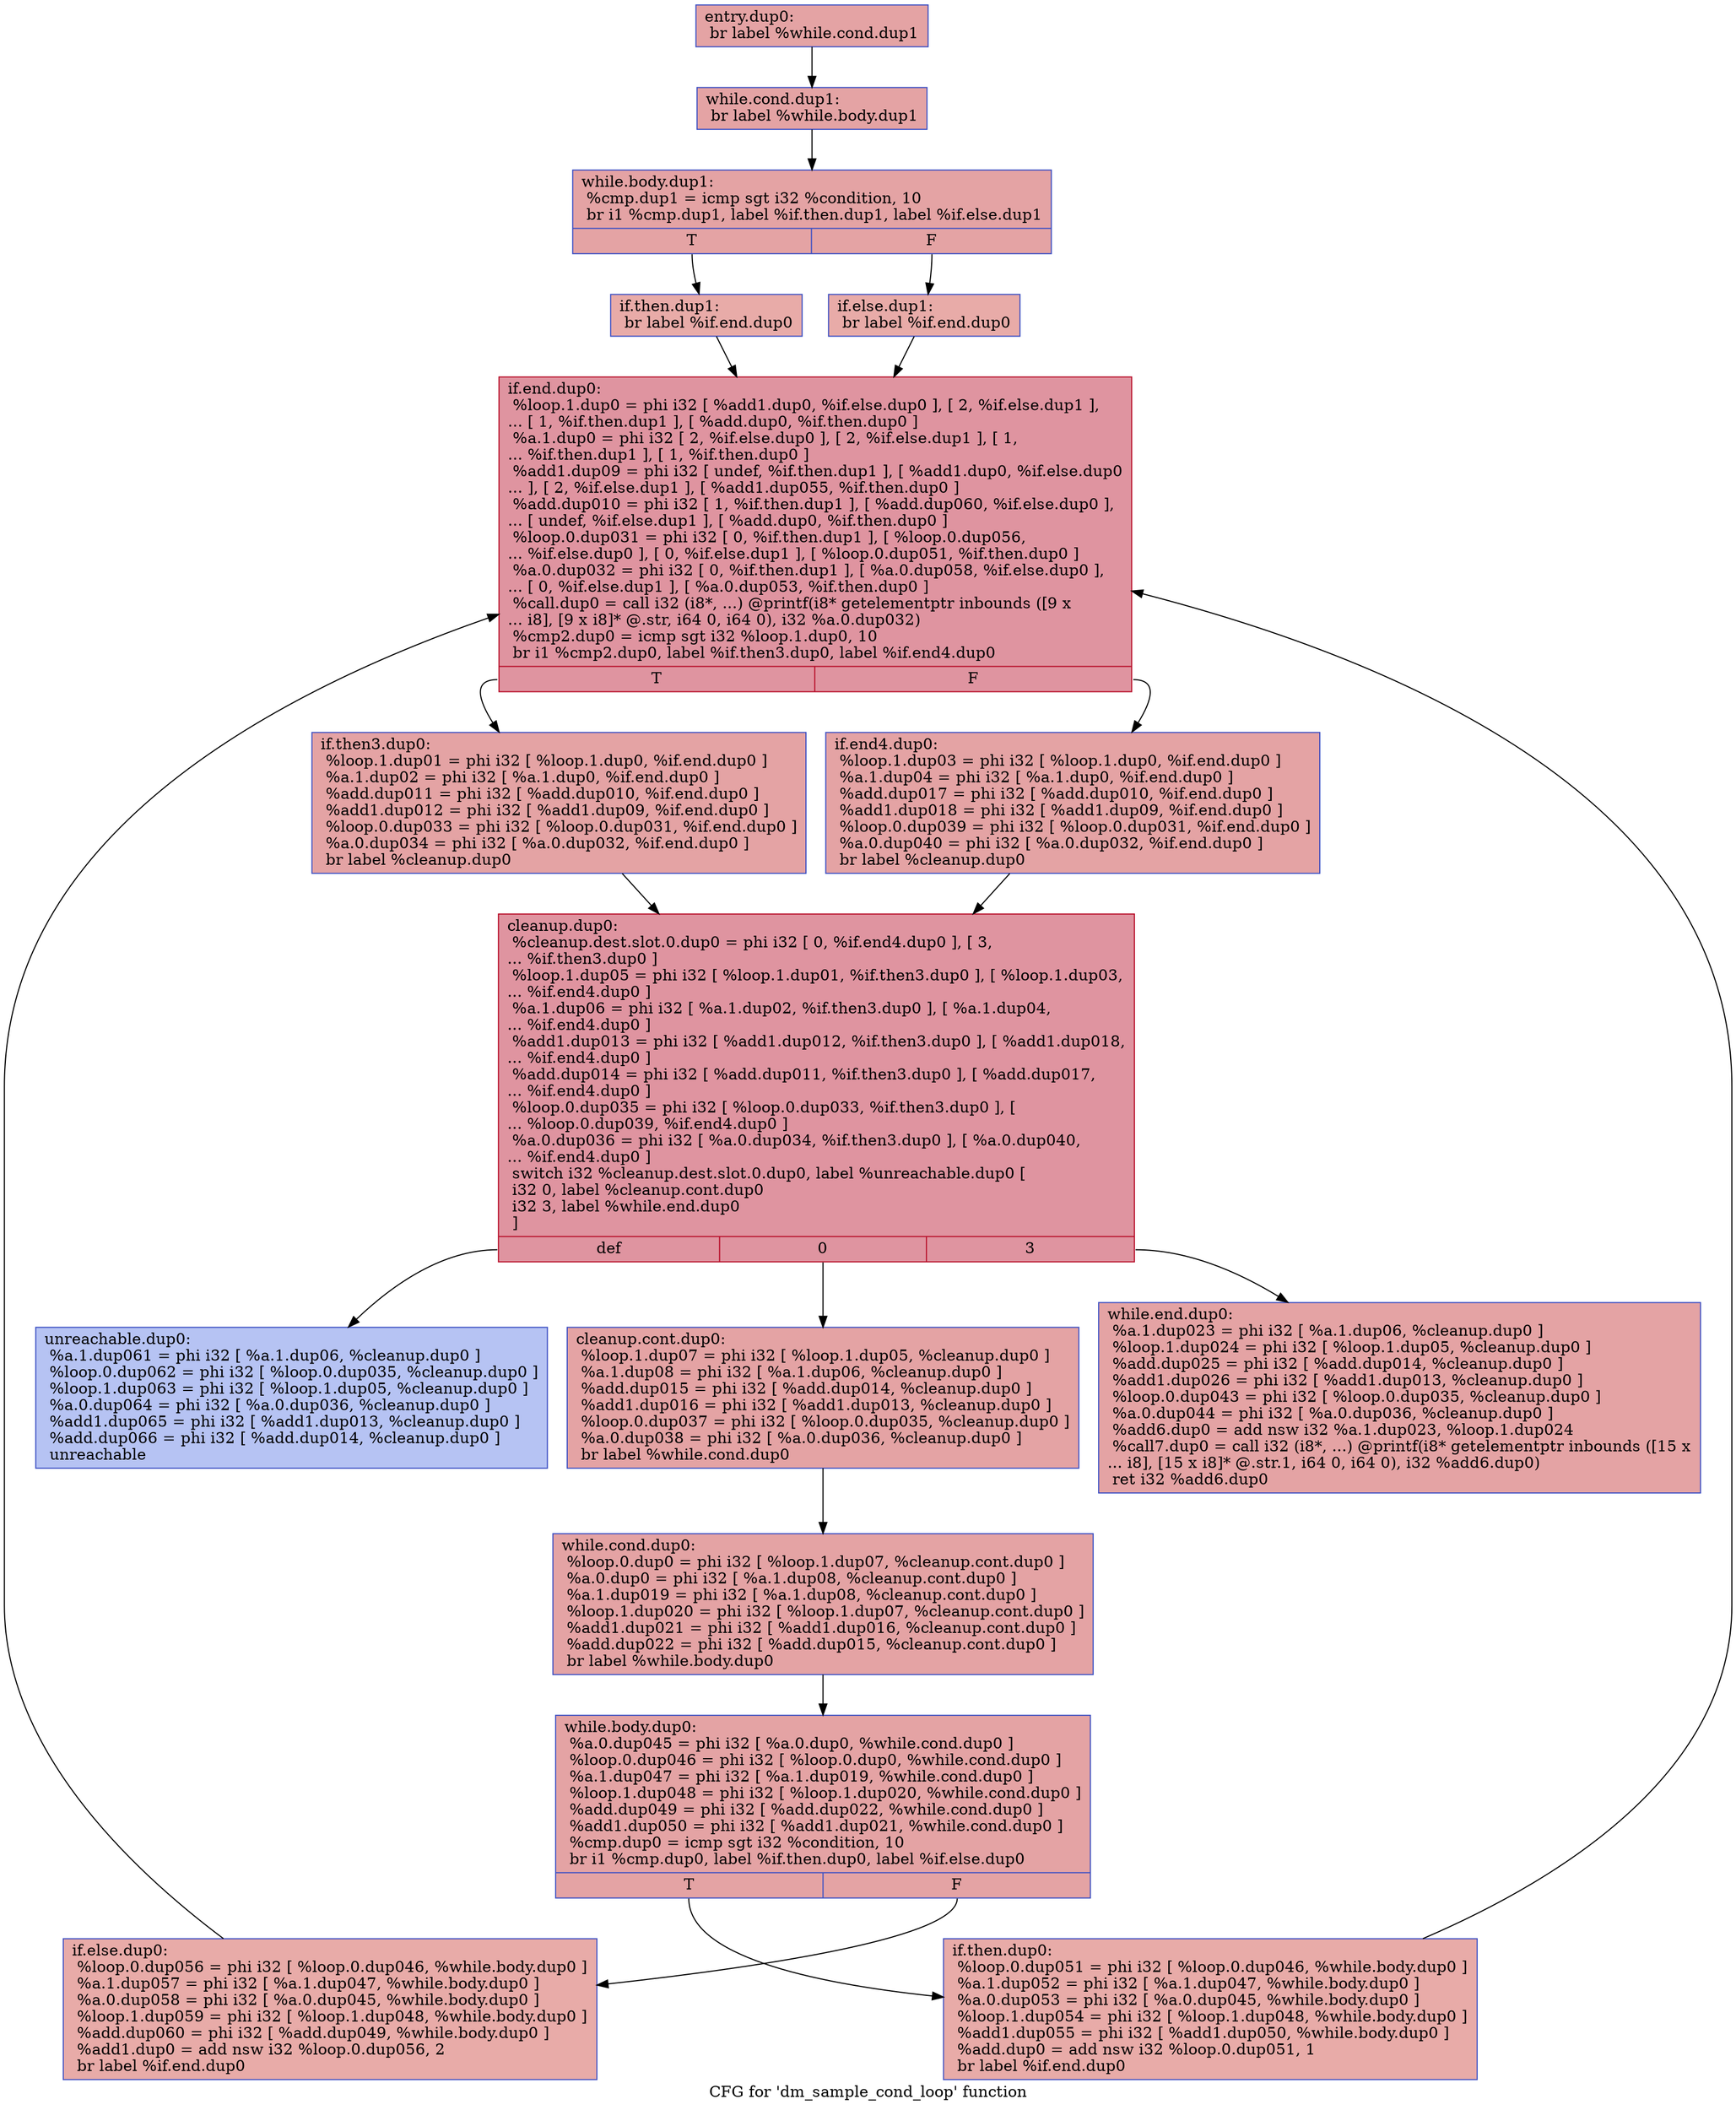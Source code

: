 digraph "CFG for 'dm_sample_cond_loop' function" {
	label="CFG for 'dm_sample_cond_loop' function";

	Node0x55915d874aa0 [shape=record,color="#3d50c3ff", style=filled, fillcolor="#c32e3170",label="{entry.dup0:\l  br label %while.cond.dup1\l}"];
	Node0x55915d874aa0 -> Node0x55915d874af0;
	Node0x55915d874af0 [shape=record,color="#3d50c3ff", style=filled, fillcolor="#c32e3170",label="{while.cond.dup1:                                  \l  br label %while.body.dup1\l}"];
	Node0x55915d874af0 -> Node0x55915d874c10;
	Node0x55915d874c10 [shape=record,color="#3d50c3ff", style=filled, fillcolor="#c32e3170",label="{while.body.dup1:                                  \l  %cmp.dup1 = icmp sgt i32 %condition, 10\l  br i1 %cmp.dup1, label %if.then.dup1, label %if.else.dup1\l|{<s0>T|<s1>F}}"];
	Node0x55915d874c10:s0 -> Node0x55915d8753d0;
	Node0x55915d874c10:s1 -> Node0x55915d875450;
	Node0x55915d875450 [shape=record,color="#3d50c3ff", style=filled, fillcolor="#cc403a70",label="{if.else.dup1:                                     \l  br label %if.end.dup0\l}"];
	Node0x55915d875450 -> Node0x55915d875530;
	Node0x55915d875530 [shape=record,color="#b70d28ff", style=filled, fillcolor="#b70d2870",label="{if.end.dup0:                                      \l  %loop.1.dup0 = phi i32 [ %add1.dup0, %if.else.dup0 ], [ 2, %if.else.dup1 ],\l... [ 1, %if.then.dup1 ], [ %add.dup0, %if.then.dup0 ]\l  %a.1.dup0 = phi i32 [ 2, %if.else.dup0 ], [ 2, %if.else.dup1 ], [ 1,\l... %if.then.dup1 ], [ 1, %if.then.dup0 ]\l  %add1.dup09 = phi i32 [ undef, %if.then.dup1 ], [ %add1.dup0, %if.else.dup0\l... ], [ 2, %if.else.dup1 ], [ %add1.dup055, %if.then.dup0 ]\l  %add.dup010 = phi i32 [ 1, %if.then.dup1 ], [ %add.dup060, %if.else.dup0 ],\l... [ undef, %if.else.dup1 ], [ %add.dup0, %if.then.dup0 ]\l  %loop.0.dup031 = phi i32 [ 0, %if.then.dup1 ], [ %loop.0.dup056,\l... %if.else.dup0 ], [ 0, %if.else.dup1 ], [ %loop.0.dup051, %if.then.dup0 ]\l  %a.0.dup032 = phi i32 [ 0, %if.then.dup1 ], [ %a.0.dup058, %if.else.dup0 ],\l... [ 0, %if.else.dup1 ], [ %a.0.dup053, %if.then.dup0 ]\l  %call.dup0 = call i32 (i8*, ...) @printf(i8* getelementptr inbounds ([9 x\l... i8], [9 x i8]* @.str, i64 0, i64 0), i32 %a.0.dup032)\l  %cmp2.dup0 = icmp sgt i32 %loop.1.dup0, 10\l  br i1 %cmp2.dup0, label %if.then3.dup0, label %if.end4.dup0\l|{<s0>T|<s1>F}}"];
	Node0x55915d875530:s0 -> Node0x55915d88f0d0;
	Node0x55915d875530:s1 -> Node0x55915d88f1b0;
	Node0x55915d8753d0 [shape=record,color="#3d50c3ff", style=filled, fillcolor="#cc403a70",label="{if.then.dup1:                                     \l  br label %if.end.dup0\l}"];
	Node0x55915d8753d0 -> Node0x55915d875530;
	Node0x55915d88d680 [shape=record,color="#3d50c3ff", style=filled, fillcolor="#cc403a70",label="{if.else.dup0:                                     \l  %loop.0.dup056 = phi i32 [ %loop.0.dup046, %while.body.dup0 ]\l  %a.1.dup057 = phi i32 [ %a.1.dup047, %while.body.dup0 ]\l  %a.0.dup058 = phi i32 [ %a.0.dup045, %while.body.dup0 ]\l  %loop.1.dup059 = phi i32 [ %loop.1.dup048, %while.body.dup0 ]\l  %add.dup060 = phi i32 [ %add.dup049, %while.body.dup0 ]\l  %add1.dup0 = add nsw i32 %loop.0.dup056, 2\l  br label %if.end.dup0\l}"];
	Node0x55915d88d680 -> Node0x55915d875530;
	Node0x55915d88f410 [shape=record,color="#3d50c3ff", style=filled, fillcolor="#c32e3170",label="{while.body.dup0:                                  \l  %a.0.dup045 = phi i32 [ %a.0.dup0, %while.cond.dup0 ]\l  %loop.0.dup046 = phi i32 [ %loop.0.dup0, %while.cond.dup0 ]\l  %a.1.dup047 = phi i32 [ %a.1.dup019, %while.cond.dup0 ]\l  %loop.1.dup048 = phi i32 [ %loop.1.dup020, %while.cond.dup0 ]\l  %add.dup049 = phi i32 [ %add.dup022, %while.cond.dup0 ]\l  %add1.dup050 = phi i32 [ %add1.dup021, %while.cond.dup0 ]\l  %cmp.dup0 = icmp sgt i32 %condition, 10\l  br i1 %cmp.dup0, label %if.then.dup0, label %if.else.dup0\l|{<s0>T|<s1>F}}"];
	Node0x55915d88f410:s0 -> Node0x55915d88d880;
	Node0x55915d88f410:s1 -> Node0x55915d88d680;
	Node0x55915d88fd70 [shape=record,color="#3d50c3ff", style=filled, fillcolor="#c32e3170",label="{while.cond.dup0:                                  \l  %loop.0.dup0 = phi i32 [ %loop.1.dup07, %cleanup.cont.dup0 ]\l  %a.0.dup0 = phi i32 [ %a.1.dup08, %cleanup.cont.dup0 ]\l  %a.1.dup019 = phi i32 [ %a.1.dup08, %cleanup.cont.dup0 ]\l  %loop.1.dup020 = phi i32 [ %loop.1.dup07, %cleanup.cont.dup0 ]\l  %add1.dup021 = phi i32 [ %add1.dup016, %cleanup.cont.dup0 ]\l  %add.dup022 = phi i32 [ %add.dup015, %cleanup.cont.dup0 ]\l  br label %while.body.dup0\l}"];
	Node0x55915d88fd70 -> Node0x55915d88f410;
	Node0x55915d890c20 [shape=record,color="#3d50c3ff", style=filled, fillcolor="#c32e3170",label="{cleanup.cont.dup0:                                \l  %loop.1.dup07 = phi i32 [ %loop.1.dup05, %cleanup.dup0 ]\l  %a.1.dup08 = phi i32 [ %a.1.dup06, %cleanup.dup0 ]\l  %add.dup015 = phi i32 [ %add.dup014, %cleanup.dup0 ]\l  %add1.dup016 = phi i32 [ %add1.dup013, %cleanup.dup0 ]\l  %loop.0.dup037 = phi i32 [ %loop.0.dup035, %cleanup.dup0 ]\l  %a.0.dup038 = phi i32 [ %a.0.dup036, %cleanup.dup0 ]\l  br label %while.cond.dup0\l}"];
	Node0x55915d890c20 -> Node0x55915d88fd70;
	Node0x55915d891070 [shape=record,color="#b70d28ff", style=filled, fillcolor="#b70d2870",label="{cleanup.dup0:                                     \l  %cleanup.dest.slot.0.dup0 = phi i32 [ 0, %if.end4.dup0 ], [ 3,\l... %if.then3.dup0 ]\l  %loop.1.dup05 = phi i32 [ %loop.1.dup01, %if.then3.dup0 ], [ %loop.1.dup03,\l... %if.end4.dup0 ]\l  %a.1.dup06 = phi i32 [ %a.1.dup02, %if.then3.dup0 ], [ %a.1.dup04,\l... %if.end4.dup0 ]\l  %add1.dup013 = phi i32 [ %add1.dup012, %if.then3.dup0 ], [ %add1.dup018,\l... %if.end4.dup0 ]\l  %add.dup014 = phi i32 [ %add.dup011, %if.then3.dup0 ], [ %add.dup017,\l... %if.end4.dup0 ]\l  %loop.0.dup035 = phi i32 [ %loop.0.dup033, %if.then3.dup0 ], [\l... %loop.0.dup039, %if.end4.dup0 ]\l  %a.0.dup036 = phi i32 [ %a.0.dup034, %if.then3.dup0 ], [ %a.0.dup040,\l... %if.end4.dup0 ]\l  switch i32 %cleanup.dest.slot.0.dup0, label %unreachable.dup0 [\l    i32 0, label %cleanup.cont.dup0\l    i32 3, label %while.end.dup0\l  ]\l|{<s0>def|<s1>0|<s2>3}}"];
	Node0x55915d891070:s0 -> Node0x55915d8926a0;
	Node0x55915d891070:s1 -> Node0x55915d890c20;
	Node0x55915d891070:s2 -> Node0x55915d892720;
	Node0x55915d88f0d0 [shape=record,color="#3d50c3ff", style=filled, fillcolor="#c32e3170",label="{if.then3.dup0:                                    \l  %loop.1.dup01 = phi i32 [ %loop.1.dup0, %if.end.dup0 ]\l  %a.1.dup02 = phi i32 [ %a.1.dup0, %if.end.dup0 ]\l  %add.dup011 = phi i32 [ %add.dup010, %if.end.dup0 ]\l  %add1.dup012 = phi i32 [ %add1.dup09, %if.end.dup0 ]\l  %loop.0.dup033 = phi i32 [ %loop.0.dup031, %if.end.dup0 ]\l  %a.0.dup034 = phi i32 [ %a.0.dup032, %if.end.dup0 ]\l  br label %cleanup.dup0\l}"];
	Node0x55915d88f0d0 -> Node0x55915d891070;
	Node0x55915d88f1b0 [shape=record,color="#3d50c3ff", style=filled, fillcolor="#c32e3170",label="{if.end4.dup0:                                     \l  %loop.1.dup03 = phi i32 [ %loop.1.dup0, %if.end.dup0 ]\l  %a.1.dup04 = phi i32 [ %a.1.dup0, %if.end.dup0 ]\l  %add.dup017 = phi i32 [ %add.dup010, %if.end.dup0 ]\l  %add1.dup018 = phi i32 [ %add1.dup09, %if.end.dup0 ]\l  %loop.0.dup039 = phi i32 [ %loop.0.dup031, %if.end.dup0 ]\l  %a.0.dup040 = phi i32 [ %a.0.dup032, %if.end.dup0 ]\l  br label %cleanup.dup0\l}"];
	Node0x55915d88f1b0 -> Node0x55915d891070;
	Node0x55915d892720 [shape=record,color="#3d50c3ff", style=filled, fillcolor="#c32e3170",label="{while.end.dup0:                                   \l  %a.1.dup023 = phi i32 [ %a.1.dup06, %cleanup.dup0 ]\l  %loop.1.dup024 = phi i32 [ %loop.1.dup05, %cleanup.dup0 ]\l  %add.dup025 = phi i32 [ %add.dup014, %cleanup.dup0 ]\l  %add1.dup026 = phi i32 [ %add1.dup013, %cleanup.dup0 ]\l  %loop.0.dup043 = phi i32 [ %loop.0.dup035, %cleanup.dup0 ]\l  %a.0.dup044 = phi i32 [ %a.0.dup036, %cleanup.dup0 ]\l  %add6.dup0 = add nsw i32 %a.1.dup023, %loop.1.dup024\l  %call7.dup0 = call i32 (i8*, ...) @printf(i8* getelementptr inbounds ([15 x\l... i8], [15 x i8]* @.str.1, i64 0, i64 0), i32 %add6.dup0)\l  ret i32 %add6.dup0\l}"];
	Node0x55915d8926a0 [shape=record,color="#3d50c3ff", style=filled, fillcolor="#5977e370",label="{unreachable.dup0:                                 \l  %a.1.dup061 = phi i32 [ %a.1.dup06, %cleanup.dup0 ]\l  %loop.0.dup062 = phi i32 [ %loop.0.dup035, %cleanup.dup0 ]\l  %loop.1.dup063 = phi i32 [ %loop.1.dup05, %cleanup.dup0 ]\l  %a.0.dup064 = phi i32 [ %a.0.dup036, %cleanup.dup0 ]\l  %add1.dup065 = phi i32 [ %add1.dup013, %cleanup.dup0 ]\l  %add.dup066 = phi i32 [ %add.dup014, %cleanup.dup0 ]\l  unreachable\l}"];
	Node0x55915d88d880 [shape=record,color="#3d50c3ff", style=filled, fillcolor="#cc403a70",label="{if.then.dup0:                                     \l  %loop.0.dup051 = phi i32 [ %loop.0.dup046, %while.body.dup0 ]\l  %a.1.dup052 = phi i32 [ %a.1.dup047, %while.body.dup0 ]\l  %a.0.dup053 = phi i32 [ %a.0.dup045, %while.body.dup0 ]\l  %loop.1.dup054 = phi i32 [ %loop.1.dup048, %while.body.dup0 ]\l  %add1.dup055 = phi i32 [ %add1.dup050, %while.body.dup0 ]\l  %add.dup0 = add nsw i32 %loop.0.dup051, 1\l  br label %if.end.dup0\l}"];
	Node0x55915d88d880 -> Node0x55915d875530;
}
